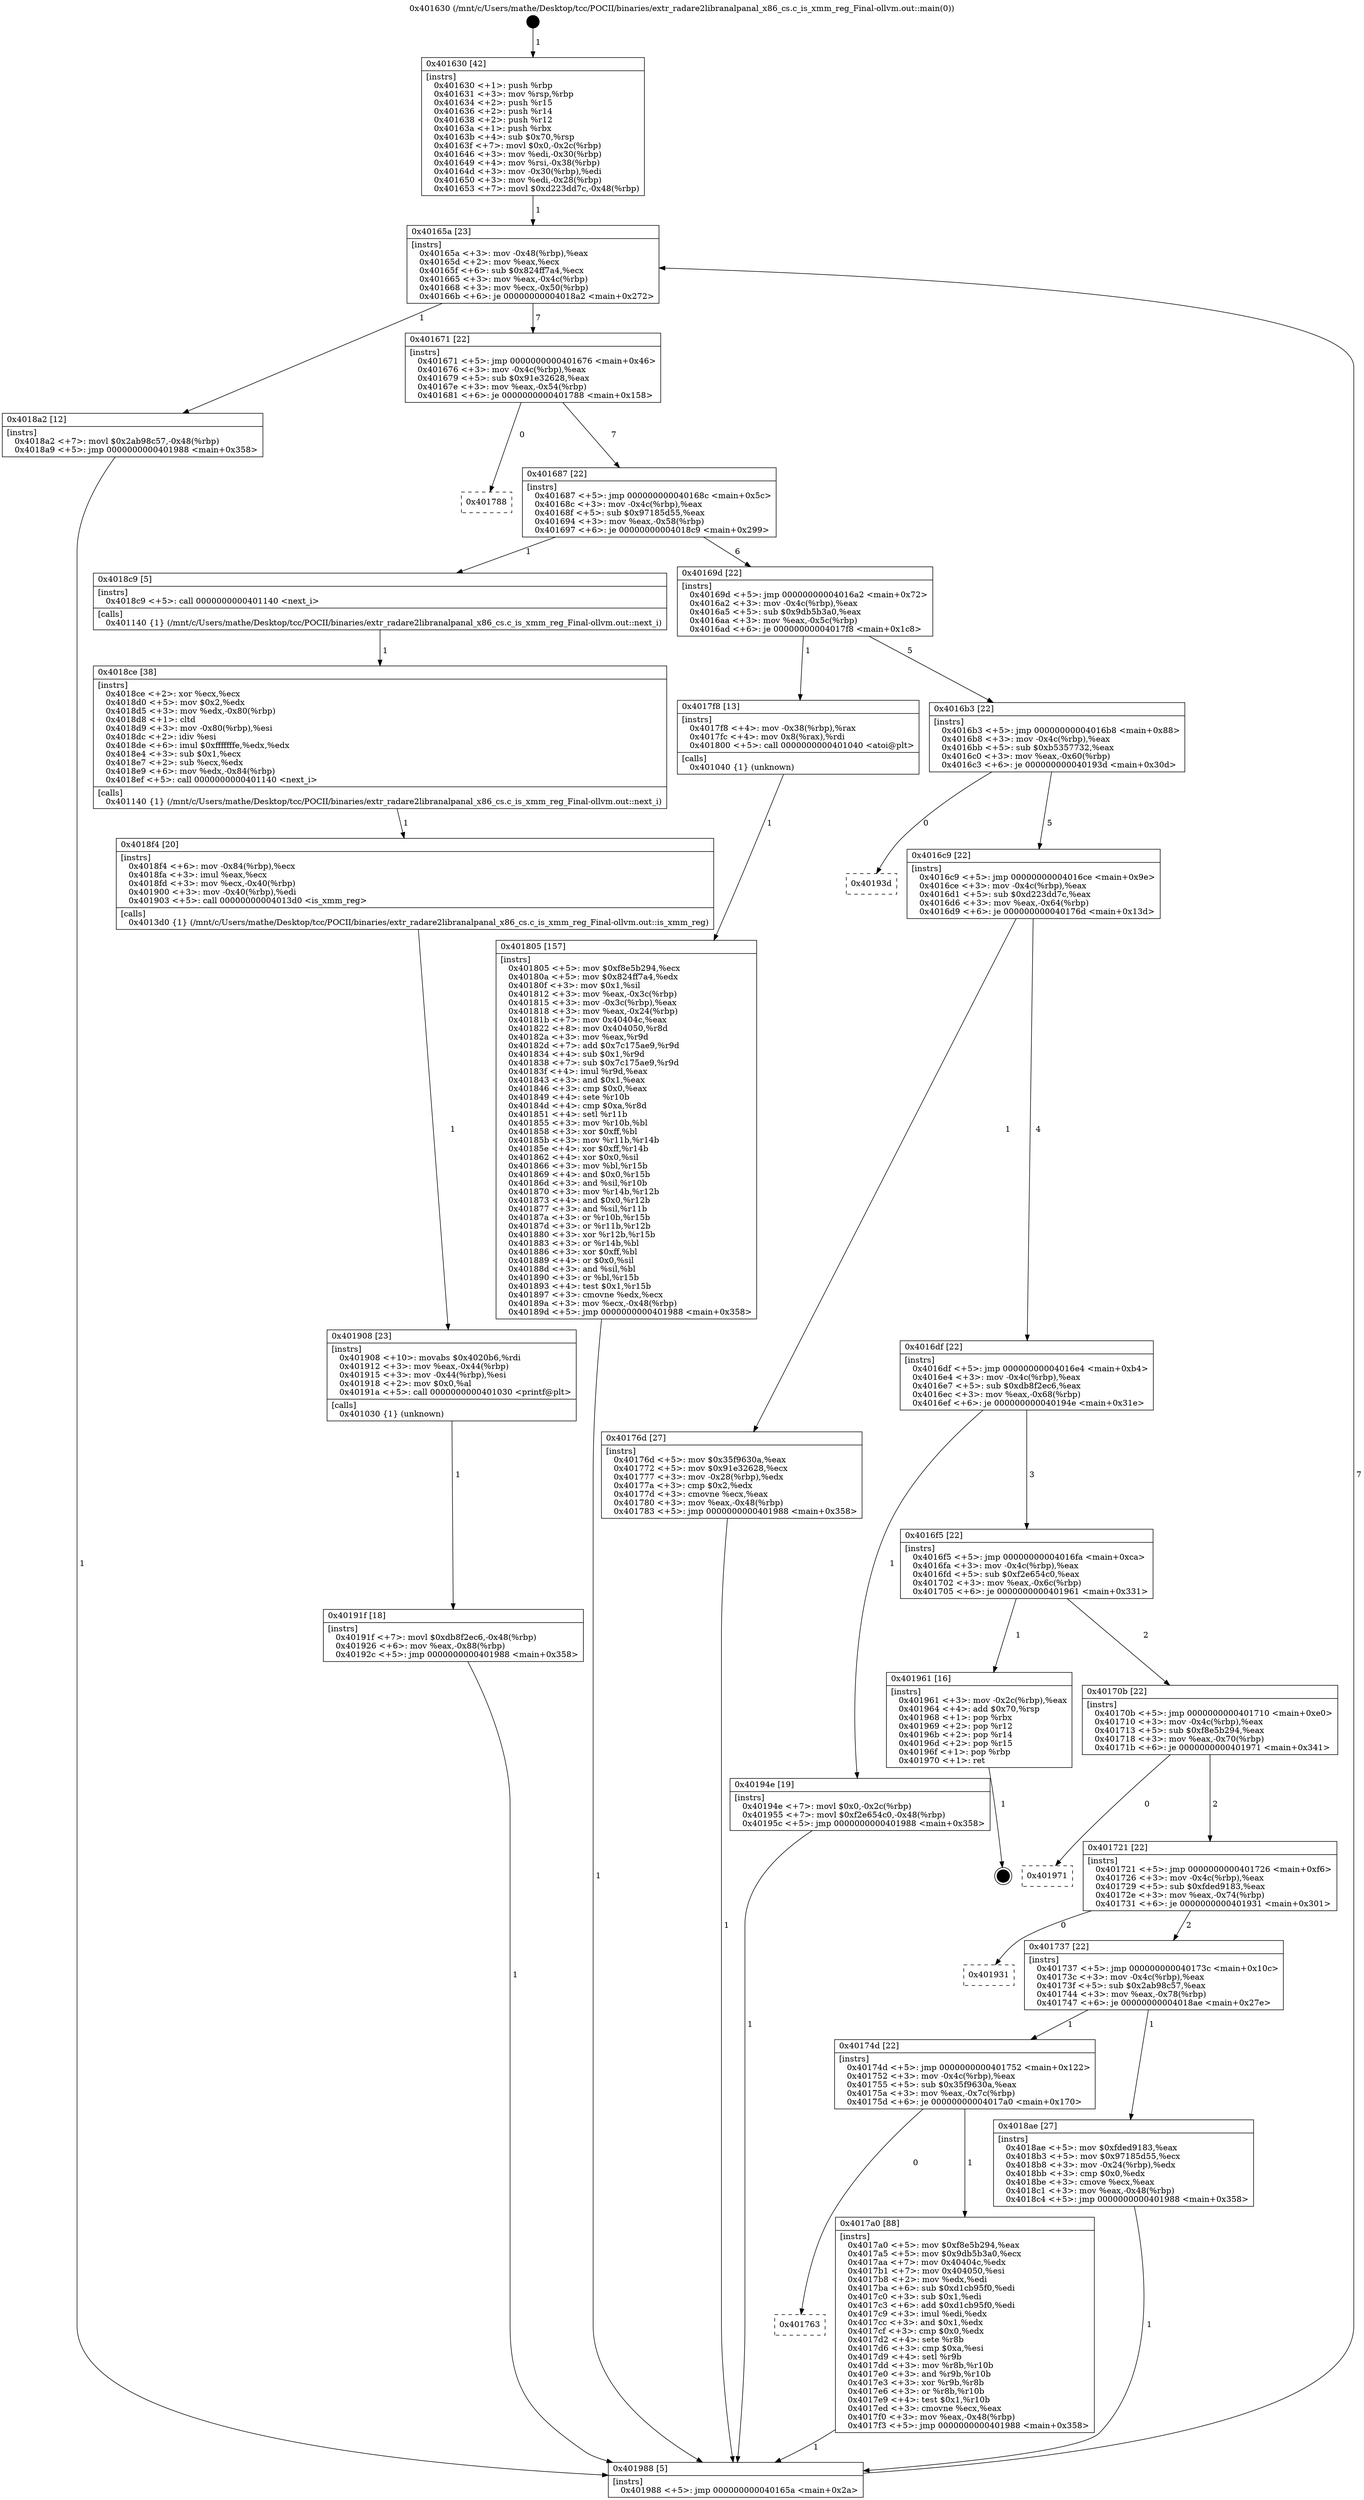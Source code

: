 digraph "0x401630" {
  label = "0x401630 (/mnt/c/Users/mathe/Desktop/tcc/POCII/binaries/extr_radare2libranalpanal_x86_cs.c_is_xmm_reg_Final-ollvm.out::main(0))"
  labelloc = "t"
  node[shape=record]

  Entry [label="",width=0.3,height=0.3,shape=circle,fillcolor=black,style=filled]
  "0x40165a" [label="{
     0x40165a [23]\l
     | [instrs]\l
     &nbsp;&nbsp;0x40165a \<+3\>: mov -0x48(%rbp),%eax\l
     &nbsp;&nbsp;0x40165d \<+2\>: mov %eax,%ecx\l
     &nbsp;&nbsp;0x40165f \<+6\>: sub $0x824ff7a4,%ecx\l
     &nbsp;&nbsp;0x401665 \<+3\>: mov %eax,-0x4c(%rbp)\l
     &nbsp;&nbsp;0x401668 \<+3\>: mov %ecx,-0x50(%rbp)\l
     &nbsp;&nbsp;0x40166b \<+6\>: je 00000000004018a2 \<main+0x272\>\l
  }"]
  "0x4018a2" [label="{
     0x4018a2 [12]\l
     | [instrs]\l
     &nbsp;&nbsp;0x4018a2 \<+7\>: movl $0x2ab98c57,-0x48(%rbp)\l
     &nbsp;&nbsp;0x4018a9 \<+5\>: jmp 0000000000401988 \<main+0x358\>\l
  }"]
  "0x401671" [label="{
     0x401671 [22]\l
     | [instrs]\l
     &nbsp;&nbsp;0x401671 \<+5\>: jmp 0000000000401676 \<main+0x46\>\l
     &nbsp;&nbsp;0x401676 \<+3\>: mov -0x4c(%rbp),%eax\l
     &nbsp;&nbsp;0x401679 \<+5\>: sub $0x91e32628,%eax\l
     &nbsp;&nbsp;0x40167e \<+3\>: mov %eax,-0x54(%rbp)\l
     &nbsp;&nbsp;0x401681 \<+6\>: je 0000000000401788 \<main+0x158\>\l
  }"]
  Exit [label="",width=0.3,height=0.3,shape=circle,fillcolor=black,style=filled,peripheries=2]
  "0x401788" [label="{
     0x401788\l
  }", style=dashed]
  "0x401687" [label="{
     0x401687 [22]\l
     | [instrs]\l
     &nbsp;&nbsp;0x401687 \<+5\>: jmp 000000000040168c \<main+0x5c\>\l
     &nbsp;&nbsp;0x40168c \<+3\>: mov -0x4c(%rbp),%eax\l
     &nbsp;&nbsp;0x40168f \<+5\>: sub $0x97185d55,%eax\l
     &nbsp;&nbsp;0x401694 \<+3\>: mov %eax,-0x58(%rbp)\l
     &nbsp;&nbsp;0x401697 \<+6\>: je 00000000004018c9 \<main+0x299\>\l
  }"]
  "0x40191f" [label="{
     0x40191f [18]\l
     | [instrs]\l
     &nbsp;&nbsp;0x40191f \<+7\>: movl $0xdb8f2ec6,-0x48(%rbp)\l
     &nbsp;&nbsp;0x401926 \<+6\>: mov %eax,-0x88(%rbp)\l
     &nbsp;&nbsp;0x40192c \<+5\>: jmp 0000000000401988 \<main+0x358\>\l
  }"]
  "0x4018c9" [label="{
     0x4018c9 [5]\l
     | [instrs]\l
     &nbsp;&nbsp;0x4018c9 \<+5\>: call 0000000000401140 \<next_i\>\l
     | [calls]\l
     &nbsp;&nbsp;0x401140 \{1\} (/mnt/c/Users/mathe/Desktop/tcc/POCII/binaries/extr_radare2libranalpanal_x86_cs.c_is_xmm_reg_Final-ollvm.out::next_i)\l
  }"]
  "0x40169d" [label="{
     0x40169d [22]\l
     | [instrs]\l
     &nbsp;&nbsp;0x40169d \<+5\>: jmp 00000000004016a2 \<main+0x72\>\l
     &nbsp;&nbsp;0x4016a2 \<+3\>: mov -0x4c(%rbp),%eax\l
     &nbsp;&nbsp;0x4016a5 \<+5\>: sub $0x9db5b3a0,%eax\l
     &nbsp;&nbsp;0x4016aa \<+3\>: mov %eax,-0x5c(%rbp)\l
     &nbsp;&nbsp;0x4016ad \<+6\>: je 00000000004017f8 \<main+0x1c8\>\l
  }"]
  "0x401908" [label="{
     0x401908 [23]\l
     | [instrs]\l
     &nbsp;&nbsp;0x401908 \<+10\>: movabs $0x4020b6,%rdi\l
     &nbsp;&nbsp;0x401912 \<+3\>: mov %eax,-0x44(%rbp)\l
     &nbsp;&nbsp;0x401915 \<+3\>: mov -0x44(%rbp),%esi\l
     &nbsp;&nbsp;0x401918 \<+2\>: mov $0x0,%al\l
     &nbsp;&nbsp;0x40191a \<+5\>: call 0000000000401030 \<printf@plt\>\l
     | [calls]\l
     &nbsp;&nbsp;0x401030 \{1\} (unknown)\l
  }"]
  "0x4017f8" [label="{
     0x4017f8 [13]\l
     | [instrs]\l
     &nbsp;&nbsp;0x4017f8 \<+4\>: mov -0x38(%rbp),%rax\l
     &nbsp;&nbsp;0x4017fc \<+4\>: mov 0x8(%rax),%rdi\l
     &nbsp;&nbsp;0x401800 \<+5\>: call 0000000000401040 \<atoi@plt\>\l
     | [calls]\l
     &nbsp;&nbsp;0x401040 \{1\} (unknown)\l
  }"]
  "0x4016b3" [label="{
     0x4016b3 [22]\l
     | [instrs]\l
     &nbsp;&nbsp;0x4016b3 \<+5\>: jmp 00000000004016b8 \<main+0x88\>\l
     &nbsp;&nbsp;0x4016b8 \<+3\>: mov -0x4c(%rbp),%eax\l
     &nbsp;&nbsp;0x4016bb \<+5\>: sub $0xb5357732,%eax\l
     &nbsp;&nbsp;0x4016c0 \<+3\>: mov %eax,-0x60(%rbp)\l
     &nbsp;&nbsp;0x4016c3 \<+6\>: je 000000000040193d \<main+0x30d\>\l
  }"]
  "0x4018f4" [label="{
     0x4018f4 [20]\l
     | [instrs]\l
     &nbsp;&nbsp;0x4018f4 \<+6\>: mov -0x84(%rbp),%ecx\l
     &nbsp;&nbsp;0x4018fa \<+3\>: imul %eax,%ecx\l
     &nbsp;&nbsp;0x4018fd \<+3\>: mov %ecx,-0x40(%rbp)\l
     &nbsp;&nbsp;0x401900 \<+3\>: mov -0x40(%rbp),%edi\l
     &nbsp;&nbsp;0x401903 \<+5\>: call 00000000004013d0 \<is_xmm_reg\>\l
     | [calls]\l
     &nbsp;&nbsp;0x4013d0 \{1\} (/mnt/c/Users/mathe/Desktop/tcc/POCII/binaries/extr_radare2libranalpanal_x86_cs.c_is_xmm_reg_Final-ollvm.out::is_xmm_reg)\l
  }"]
  "0x40193d" [label="{
     0x40193d\l
  }", style=dashed]
  "0x4016c9" [label="{
     0x4016c9 [22]\l
     | [instrs]\l
     &nbsp;&nbsp;0x4016c9 \<+5\>: jmp 00000000004016ce \<main+0x9e\>\l
     &nbsp;&nbsp;0x4016ce \<+3\>: mov -0x4c(%rbp),%eax\l
     &nbsp;&nbsp;0x4016d1 \<+5\>: sub $0xd223dd7c,%eax\l
     &nbsp;&nbsp;0x4016d6 \<+3\>: mov %eax,-0x64(%rbp)\l
     &nbsp;&nbsp;0x4016d9 \<+6\>: je 000000000040176d \<main+0x13d\>\l
  }"]
  "0x4018ce" [label="{
     0x4018ce [38]\l
     | [instrs]\l
     &nbsp;&nbsp;0x4018ce \<+2\>: xor %ecx,%ecx\l
     &nbsp;&nbsp;0x4018d0 \<+5\>: mov $0x2,%edx\l
     &nbsp;&nbsp;0x4018d5 \<+3\>: mov %edx,-0x80(%rbp)\l
     &nbsp;&nbsp;0x4018d8 \<+1\>: cltd\l
     &nbsp;&nbsp;0x4018d9 \<+3\>: mov -0x80(%rbp),%esi\l
     &nbsp;&nbsp;0x4018dc \<+2\>: idiv %esi\l
     &nbsp;&nbsp;0x4018de \<+6\>: imul $0xfffffffe,%edx,%edx\l
     &nbsp;&nbsp;0x4018e4 \<+3\>: sub $0x1,%ecx\l
     &nbsp;&nbsp;0x4018e7 \<+2\>: sub %ecx,%edx\l
     &nbsp;&nbsp;0x4018e9 \<+6\>: mov %edx,-0x84(%rbp)\l
     &nbsp;&nbsp;0x4018ef \<+5\>: call 0000000000401140 \<next_i\>\l
     | [calls]\l
     &nbsp;&nbsp;0x401140 \{1\} (/mnt/c/Users/mathe/Desktop/tcc/POCII/binaries/extr_radare2libranalpanal_x86_cs.c_is_xmm_reg_Final-ollvm.out::next_i)\l
  }"]
  "0x40176d" [label="{
     0x40176d [27]\l
     | [instrs]\l
     &nbsp;&nbsp;0x40176d \<+5\>: mov $0x35f9630a,%eax\l
     &nbsp;&nbsp;0x401772 \<+5\>: mov $0x91e32628,%ecx\l
     &nbsp;&nbsp;0x401777 \<+3\>: mov -0x28(%rbp),%edx\l
     &nbsp;&nbsp;0x40177a \<+3\>: cmp $0x2,%edx\l
     &nbsp;&nbsp;0x40177d \<+3\>: cmovne %ecx,%eax\l
     &nbsp;&nbsp;0x401780 \<+3\>: mov %eax,-0x48(%rbp)\l
     &nbsp;&nbsp;0x401783 \<+5\>: jmp 0000000000401988 \<main+0x358\>\l
  }"]
  "0x4016df" [label="{
     0x4016df [22]\l
     | [instrs]\l
     &nbsp;&nbsp;0x4016df \<+5\>: jmp 00000000004016e4 \<main+0xb4\>\l
     &nbsp;&nbsp;0x4016e4 \<+3\>: mov -0x4c(%rbp),%eax\l
     &nbsp;&nbsp;0x4016e7 \<+5\>: sub $0xdb8f2ec6,%eax\l
     &nbsp;&nbsp;0x4016ec \<+3\>: mov %eax,-0x68(%rbp)\l
     &nbsp;&nbsp;0x4016ef \<+6\>: je 000000000040194e \<main+0x31e\>\l
  }"]
  "0x401988" [label="{
     0x401988 [5]\l
     | [instrs]\l
     &nbsp;&nbsp;0x401988 \<+5\>: jmp 000000000040165a \<main+0x2a\>\l
  }"]
  "0x401630" [label="{
     0x401630 [42]\l
     | [instrs]\l
     &nbsp;&nbsp;0x401630 \<+1\>: push %rbp\l
     &nbsp;&nbsp;0x401631 \<+3\>: mov %rsp,%rbp\l
     &nbsp;&nbsp;0x401634 \<+2\>: push %r15\l
     &nbsp;&nbsp;0x401636 \<+2\>: push %r14\l
     &nbsp;&nbsp;0x401638 \<+2\>: push %r12\l
     &nbsp;&nbsp;0x40163a \<+1\>: push %rbx\l
     &nbsp;&nbsp;0x40163b \<+4\>: sub $0x70,%rsp\l
     &nbsp;&nbsp;0x40163f \<+7\>: movl $0x0,-0x2c(%rbp)\l
     &nbsp;&nbsp;0x401646 \<+3\>: mov %edi,-0x30(%rbp)\l
     &nbsp;&nbsp;0x401649 \<+4\>: mov %rsi,-0x38(%rbp)\l
     &nbsp;&nbsp;0x40164d \<+3\>: mov -0x30(%rbp),%edi\l
     &nbsp;&nbsp;0x401650 \<+3\>: mov %edi,-0x28(%rbp)\l
     &nbsp;&nbsp;0x401653 \<+7\>: movl $0xd223dd7c,-0x48(%rbp)\l
  }"]
  "0x401805" [label="{
     0x401805 [157]\l
     | [instrs]\l
     &nbsp;&nbsp;0x401805 \<+5\>: mov $0xf8e5b294,%ecx\l
     &nbsp;&nbsp;0x40180a \<+5\>: mov $0x824ff7a4,%edx\l
     &nbsp;&nbsp;0x40180f \<+3\>: mov $0x1,%sil\l
     &nbsp;&nbsp;0x401812 \<+3\>: mov %eax,-0x3c(%rbp)\l
     &nbsp;&nbsp;0x401815 \<+3\>: mov -0x3c(%rbp),%eax\l
     &nbsp;&nbsp;0x401818 \<+3\>: mov %eax,-0x24(%rbp)\l
     &nbsp;&nbsp;0x40181b \<+7\>: mov 0x40404c,%eax\l
     &nbsp;&nbsp;0x401822 \<+8\>: mov 0x404050,%r8d\l
     &nbsp;&nbsp;0x40182a \<+3\>: mov %eax,%r9d\l
     &nbsp;&nbsp;0x40182d \<+7\>: add $0x7c175ae9,%r9d\l
     &nbsp;&nbsp;0x401834 \<+4\>: sub $0x1,%r9d\l
     &nbsp;&nbsp;0x401838 \<+7\>: sub $0x7c175ae9,%r9d\l
     &nbsp;&nbsp;0x40183f \<+4\>: imul %r9d,%eax\l
     &nbsp;&nbsp;0x401843 \<+3\>: and $0x1,%eax\l
     &nbsp;&nbsp;0x401846 \<+3\>: cmp $0x0,%eax\l
     &nbsp;&nbsp;0x401849 \<+4\>: sete %r10b\l
     &nbsp;&nbsp;0x40184d \<+4\>: cmp $0xa,%r8d\l
     &nbsp;&nbsp;0x401851 \<+4\>: setl %r11b\l
     &nbsp;&nbsp;0x401855 \<+3\>: mov %r10b,%bl\l
     &nbsp;&nbsp;0x401858 \<+3\>: xor $0xff,%bl\l
     &nbsp;&nbsp;0x40185b \<+3\>: mov %r11b,%r14b\l
     &nbsp;&nbsp;0x40185e \<+4\>: xor $0xff,%r14b\l
     &nbsp;&nbsp;0x401862 \<+4\>: xor $0x0,%sil\l
     &nbsp;&nbsp;0x401866 \<+3\>: mov %bl,%r15b\l
     &nbsp;&nbsp;0x401869 \<+4\>: and $0x0,%r15b\l
     &nbsp;&nbsp;0x40186d \<+3\>: and %sil,%r10b\l
     &nbsp;&nbsp;0x401870 \<+3\>: mov %r14b,%r12b\l
     &nbsp;&nbsp;0x401873 \<+4\>: and $0x0,%r12b\l
     &nbsp;&nbsp;0x401877 \<+3\>: and %sil,%r11b\l
     &nbsp;&nbsp;0x40187a \<+3\>: or %r10b,%r15b\l
     &nbsp;&nbsp;0x40187d \<+3\>: or %r11b,%r12b\l
     &nbsp;&nbsp;0x401880 \<+3\>: xor %r12b,%r15b\l
     &nbsp;&nbsp;0x401883 \<+3\>: or %r14b,%bl\l
     &nbsp;&nbsp;0x401886 \<+3\>: xor $0xff,%bl\l
     &nbsp;&nbsp;0x401889 \<+4\>: or $0x0,%sil\l
     &nbsp;&nbsp;0x40188d \<+3\>: and %sil,%bl\l
     &nbsp;&nbsp;0x401890 \<+3\>: or %bl,%r15b\l
     &nbsp;&nbsp;0x401893 \<+4\>: test $0x1,%r15b\l
     &nbsp;&nbsp;0x401897 \<+3\>: cmovne %edx,%ecx\l
     &nbsp;&nbsp;0x40189a \<+3\>: mov %ecx,-0x48(%rbp)\l
     &nbsp;&nbsp;0x40189d \<+5\>: jmp 0000000000401988 \<main+0x358\>\l
  }"]
  "0x40194e" [label="{
     0x40194e [19]\l
     | [instrs]\l
     &nbsp;&nbsp;0x40194e \<+7\>: movl $0x0,-0x2c(%rbp)\l
     &nbsp;&nbsp;0x401955 \<+7\>: movl $0xf2e654c0,-0x48(%rbp)\l
     &nbsp;&nbsp;0x40195c \<+5\>: jmp 0000000000401988 \<main+0x358\>\l
  }"]
  "0x4016f5" [label="{
     0x4016f5 [22]\l
     | [instrs]\l
     &nbsp;&nbsp;0x4016f5 \<+5\>: jmp 00000000004016fa \<main+0xca\>\l
     &nbsp;&nbsp;0x4016fa \<+3\>: mov -0x4c(%rbp),%eax\l
     &nbsp;&nbsp;0x4016fd \<+5\>: sub $0xf2e654c0,%eax\l
     &nbsp;&nbsp;0x401702 \<+3\>: mov %eax,-0x6c(%rbp)\l
     &nbsp;&nbsp;0x401705 \<+6\>: je 0000000000401961 \<main+0x331\>\l
  }"]
  "0x401763" [label="{
     0x401763\l
  }", style=dashed]
  "0x401961" [label="{
     0x401961 [16]\l
     | [instrs]\l
     &nbsp;&nbsp;0x401961 \<+3\>: mov -0x2c(%rbp),%eax\l
     &nbsp;&nbsp;0x401964 \<+4\>: add $0x70,%rsp\l
     &nbsp;&nbsp;0x401968 \<+1\>: pop %rbx\l
     &nbsp;&nbsp;0x401969 \<+2\>: pop %r12\l
     &nbsp;&nbsp;0x40196b \<+2\>: pop %r14\l
     &nbsp;&nbsp;0x40196d \<+2\>: pop %r15\l
     &nbsp;&nbsp;0x40196f \<+1\>: pop %rbp\l
     &nbsp;&nbsp;0x401970 \<+1\>: ret\l
  }"]
  "0x40170b" [label="{
     0x40170b [22]\l
     | [instrs]\l
     &nbsp;&nbsp;0x40170b \<+5\>: jmp 0000000000401710 \<main+0xe0\>\l
     &nbsp;&nbsp;0x401710 \<+3\>: mov -0x4c(%rbp),%eax\l
     &nbsp;&nbsp;0x401713 \<+5\>: sub $0xf8e5b294,%eax\l
     &nbsp;&nbsp;0x401718 \<+3\>: mov %eax,-0x70(%rbp)\l
     &nbsp;&nbsp;0x40171b \<+6\>: je 0000000000401971 \<main+0x341\>\l
  }"]
  "0x4017a0" [label="{
     0x4017a0 [88]\l
     | [instrs]\l
     &nbsp;&nbsp;0x4017a0 \<+5\>: mov $0xf8e5b294,%eax\l
     &nbsp;&nbsp;0x4017a5 \<+5\>: mov $0x9db5b3a0,%ecx\l
     &nbsp;&nbsp;0x4017aa \<+7\>: mov 0x40404c,%edx\l
     &nbsp;&nbsp;0x4017b1 \<+7\>: mov 0x404050,%esi\l
     &nbsp;&nbsp;0x4017b8 \<+2\>: mov %edx,%edi\l
     &nbsp;&nbsp;0x4017ba \<+6\>: sub $0xd1cb95f0,%edi\l
     &nbsp;&nbsp;0x4017c0 \<+3\>: sub $0x1,%edi\l
     &nbsp;&nbsp;0x4017c3 \<+6\>: add $0xd1cb95f0,%edi\l
     &nbsp;&nbsp;0x4017c9 \<+3\>: imul %edi,%edx\l
     &nbsp;&nbsp;0x4017cc \<+3\>: and $0x1,%edx\l
     &nbsp;&nbsp;0x4017cf \<+3\>: cmp $0x0,%edx\l
     &nbsp;&nbsp;0x4017d2 \<+4\>: sete %r8b\l
     &nbsp;&nbsp;0x4017d6 \<+3\>: cmp $0xa,%esi\l
     &nbsp;&nbsp;0x4017d9 \<+4\>: setl %r9b\l
     &nbsp;&nbsp;0x4017dd \<+3\>: mov %r8b,%r10b\l
     &nbsp;&nbsp;0x4017e0 \<+3\>: and %r9b,%r10b\l
     &nbsp;&nbsp;0x4017e3 \<+3\>: xor %r9b,%r8b\l
     &nbsp;&nbsp;0x4017e6 \<+3\>: or %r8b,%r10b\l
     &nbsp;&nbsp;0x4017e9 \<+4\>: test $0x1,%r10b\l
     &nbsp;&nbsp;0x4017ed \<+3\>: cmovne %ecx,%eax\l
     &nbsp;&nbsp;0x4017f0 \<+3\>: mov %eax,-0x48(%rbp)\l
     &nbsp;&nbsp;0x4017f3 \<+5\>: jmp 0000000000401988 \<main+0x358\>\l
  }"]
  "0x401971" [label="{
     0x401971\l
  }", style=dashed]
  "0x401721" [label="{
     0x401721 [22]\l
     | [instrs]\l
     &nbsp;&nbsp;0x401721 \<+5\>: jmp 0000000000401726 \<main+0xf6\>\l
     &nbsp;&nbsp;0x401726 \<+3\>: mov -0x4c(%rbp),%eax\l
     &nbsp;&nbsp;0x401729 \<+5\>: sub $0xfded9183,%eax\l
     &nbsp;&nbsp;0x40172e \<+3\>: mov %eax,-0x74(%rbp)\l
     &nbsp;&nbsp;0x401731 \<+6\>: je 0000000000401931 \<main+0x301\>\l
  }"]
  "0x40174d" [label="{
     0x40174d [22]\l
     | [instrs]\l
     &nbsp;&nbsp;0x40174d \<+5\>: jmp 0000000000401752 \<main+0x122\>\l
     &nbsp;&nbsp;0x401752 \<+3\>: mov -0x4c(%rbp),%eax\l
     &nbsp;&nbsp;0x401755 \<+5\>: sub $0x35f9630a,%eax\l
     &nbsp;&nbsp;0x40175a \<+3\>: mov %eax,-0x7c(%rbp)\l
     &nbsp;&nbsp;0x40175d \<+6\>: je 00000000004017a0 \<main+0x170\>\l
  }"]
  "0x401931" [label="{
     0x401931\l
  }", style=dashed]
  "0x401737" [label="{
     0x401737 [22]\l
     | [instrs]\l
     &nbsp;&nbsp;0x401737 \<+5\>: jmp 000000000040173c \<main+0x10c\>\l
     &nbsp;&nbsp;0x40173c \<+3\>: mov -0x4c(%rbp),%eax\l
     &nbsp;&nbsp;0x40173f \<+5\>: sub $0x2ab98c57,%eax\l
     &nbsp;&nbsp;0x401744 \<+3\>: mov %eax,-0x78(%rbp)\l
     &nbsp;&nbsp;0x401747 \<+6\>: je 00000000004018ae \<main+0x27e\>\l
  }"]
  "0x4018ae" [label="{
     0x4018ae [27]\l
     | [instrs]\l
     &nbsp;&nbsp;0x4018ae \<+5\>: mov $0xfded9183,%eax\l
     &nbsp;&nbsp;0x4018b3 \<+5\>: mov $0x97185d55,%ecx\l
     &nbsp;&nbsp;0x4018b8 \<+3\>: mov -0x24(%rbp),%edx\l
     &nbsp;&nbsp;0x4018bb \<+3\>: cmp $0x0,%edx\l
     &nbsp;&nbsp;0x4018be \<+3\>: cmove %ecx,%eax\l
     &nbsp;&nbsp;0x4018c1 \<+3\>: mov %eax,-0x48(%rbp)\l
     &nbsp;&nbsp;0x4018c4 \<+5\>: jmp 0000000000401988 \<main+0x358\>\l
  }"]
  Entry -> "0x401630" [label=" 1"]
  "0x40165a" -> "0x4018a2" [label=" 1"]
  "0x40165a" -> "0x401671" [label=" 7"]
  "0x401961" -> Exit [label=" 1"]
  "0x401671" -> "0x401788" [label=" 0"]
  "0x401671" -> "0x401687" [label=" 7"]
  "0x40194e" -> "0x401988" [label=" 1"]
  "0x401687" -> "0x4018c9" [label=" 1"]
  "0x401687" -> "0x40169d" [label=" 6"]
  "0x40191f" -> "0x401988" [label=" 1"]
  "0x40169d" -> "0x4017f8" [label=" 1"]
  "0x40169d" -> "0x4016b3" [label=" 5"]
  "0x401908" -> "0x40191f" [label=" 1"]
  "0x4016b3" -> "0x40193d" [label=" 0"]
  "0x4016b3" -> "0x4016c9" [label=" 5"]
  "0x4018f4" -> "0x401908" [label=" 1"]
  "0x4016c9" -> "0x40176d" [label=" 1"]
  "0x4016c9" -> "0x4016df" [label=" 4"]
  "0x40176d" -> "0x401988" [label=" 1"]
  "0x401630" -> "0x40165a" [label=" 1"]
  "0x401988" -> "0x40165a" [label=" 7"]
  "0x4018ce" -> "0x4018f4" [label=" 1"]
  "0x4016df" -> "0x40194e" [label=" 1"]
  "0x4016df" -> "0x4016f5" [label=" 3"]
  "0x4018c9" -> "0x4018ce" [label=" 1"]
  "0x4016f5" -> "0x401961" [label=" 1"]
  "0x4016f5" -> "0x40170b" [label=" 2"]
  "0x4018ae" -> "0x401988" [label=" 1"]
  "0x40170b" -> "0x401971" [label=" 0"]
  "0x40170b" -> "0x401721" [label=" 2"]
  "0x4018a2" -> "0x401988" [label=" 1"]
  "0x401721" -> "0x401931" [label=" 0"]
  "0x401721" -> "0x401737" [label=" 2"]
  "0x4017f8" -> "0x401805" [label=" 1"]
  "0x401737" -> "0x4018ae" [label=" 1"]
  "0x401737" -> "0x40174d" [label=" 1"]
  "0x401805" -> "0x401988" [label=" 1"]
  "0x40174d" -> "0x4017a0" [label=" 1"]
  "0x40174d" -> "0x401763" [label=" 0"]
  "0x4017a0" -> "0x401988" [label=" 1"]
}
